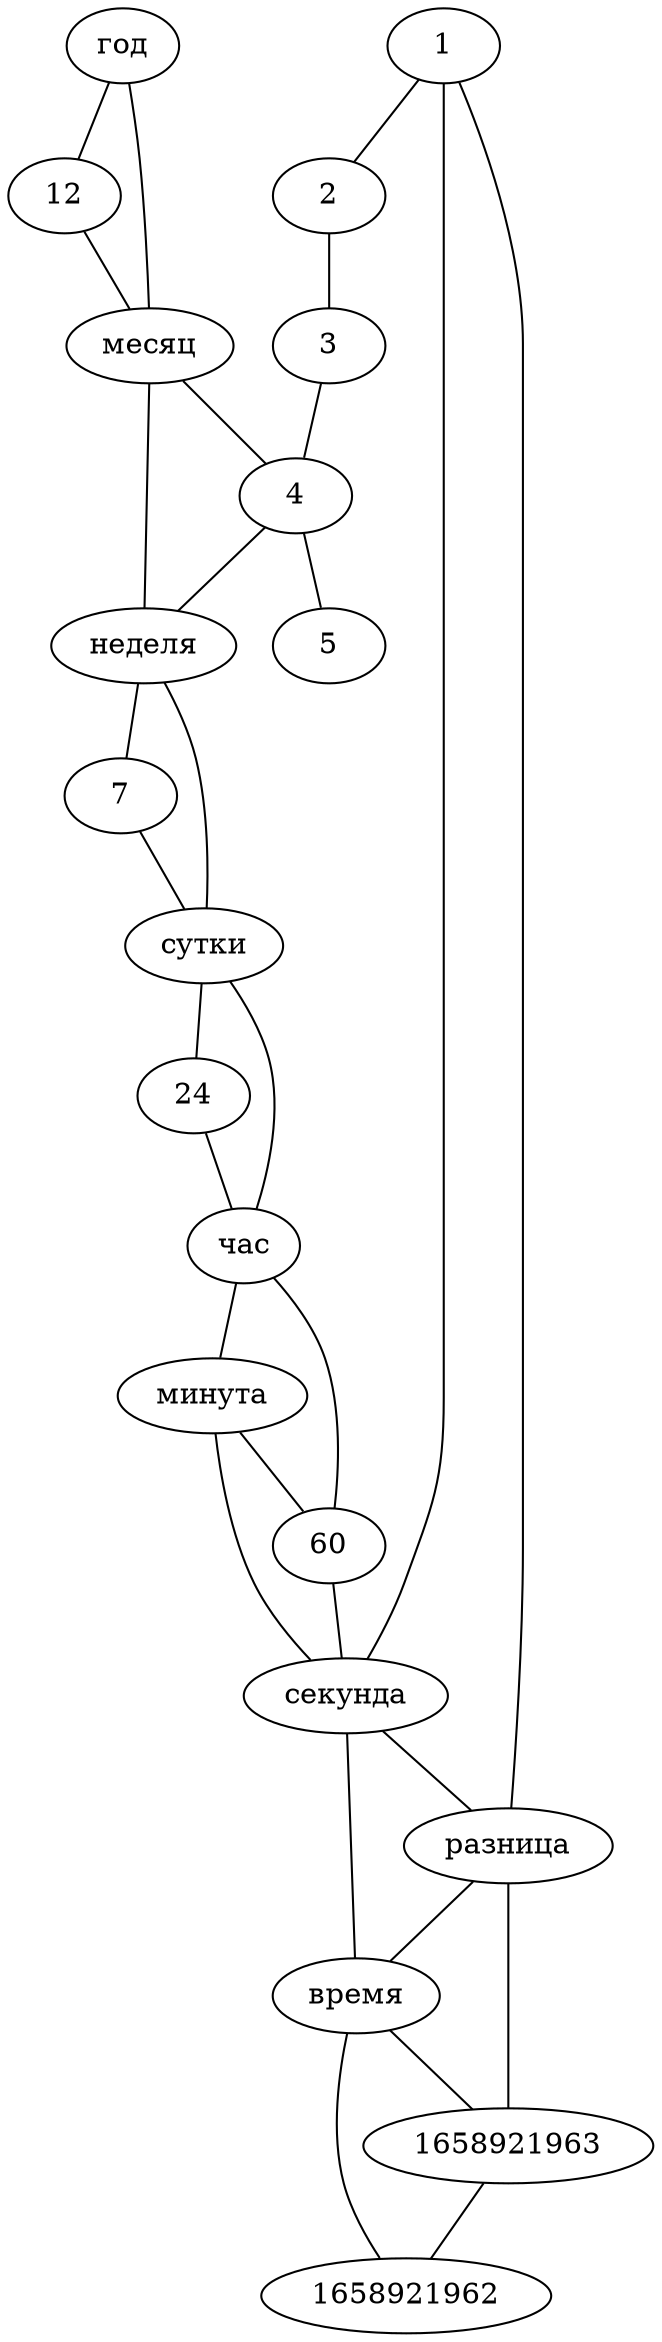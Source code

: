 strict graph G {
"1" -- "2"
"2" -- "3"
"3" -- "4"
"4" -- "5"
"время" -- "1658921962"
"время" -- "1658921963"
"разница" -- "1"
"разница" -- "1658921963"
"1658921963" -- "1658921962"
"секунда" -- "1"
"секунда" -- "разница"
"секунда" -- "время"
"разница" -- "время"
"минута" -- "60"
"минута" -- "секунда"
"60" -- "секунда"
"час" -- "60"
"час" -- "минута"
"сутки" -- "24"
"сутки" -- "час"
"24" -- "час"
"неделя" -- "7"
"неделя" -- "сутки"
"7" -- "сутки"
"месяц" -- "4"
"месяц" -- "неделя"
"4" -- "неделя"
"год" -- "12"
"год" -- "месяц"
"12" -- "месяц"
}

